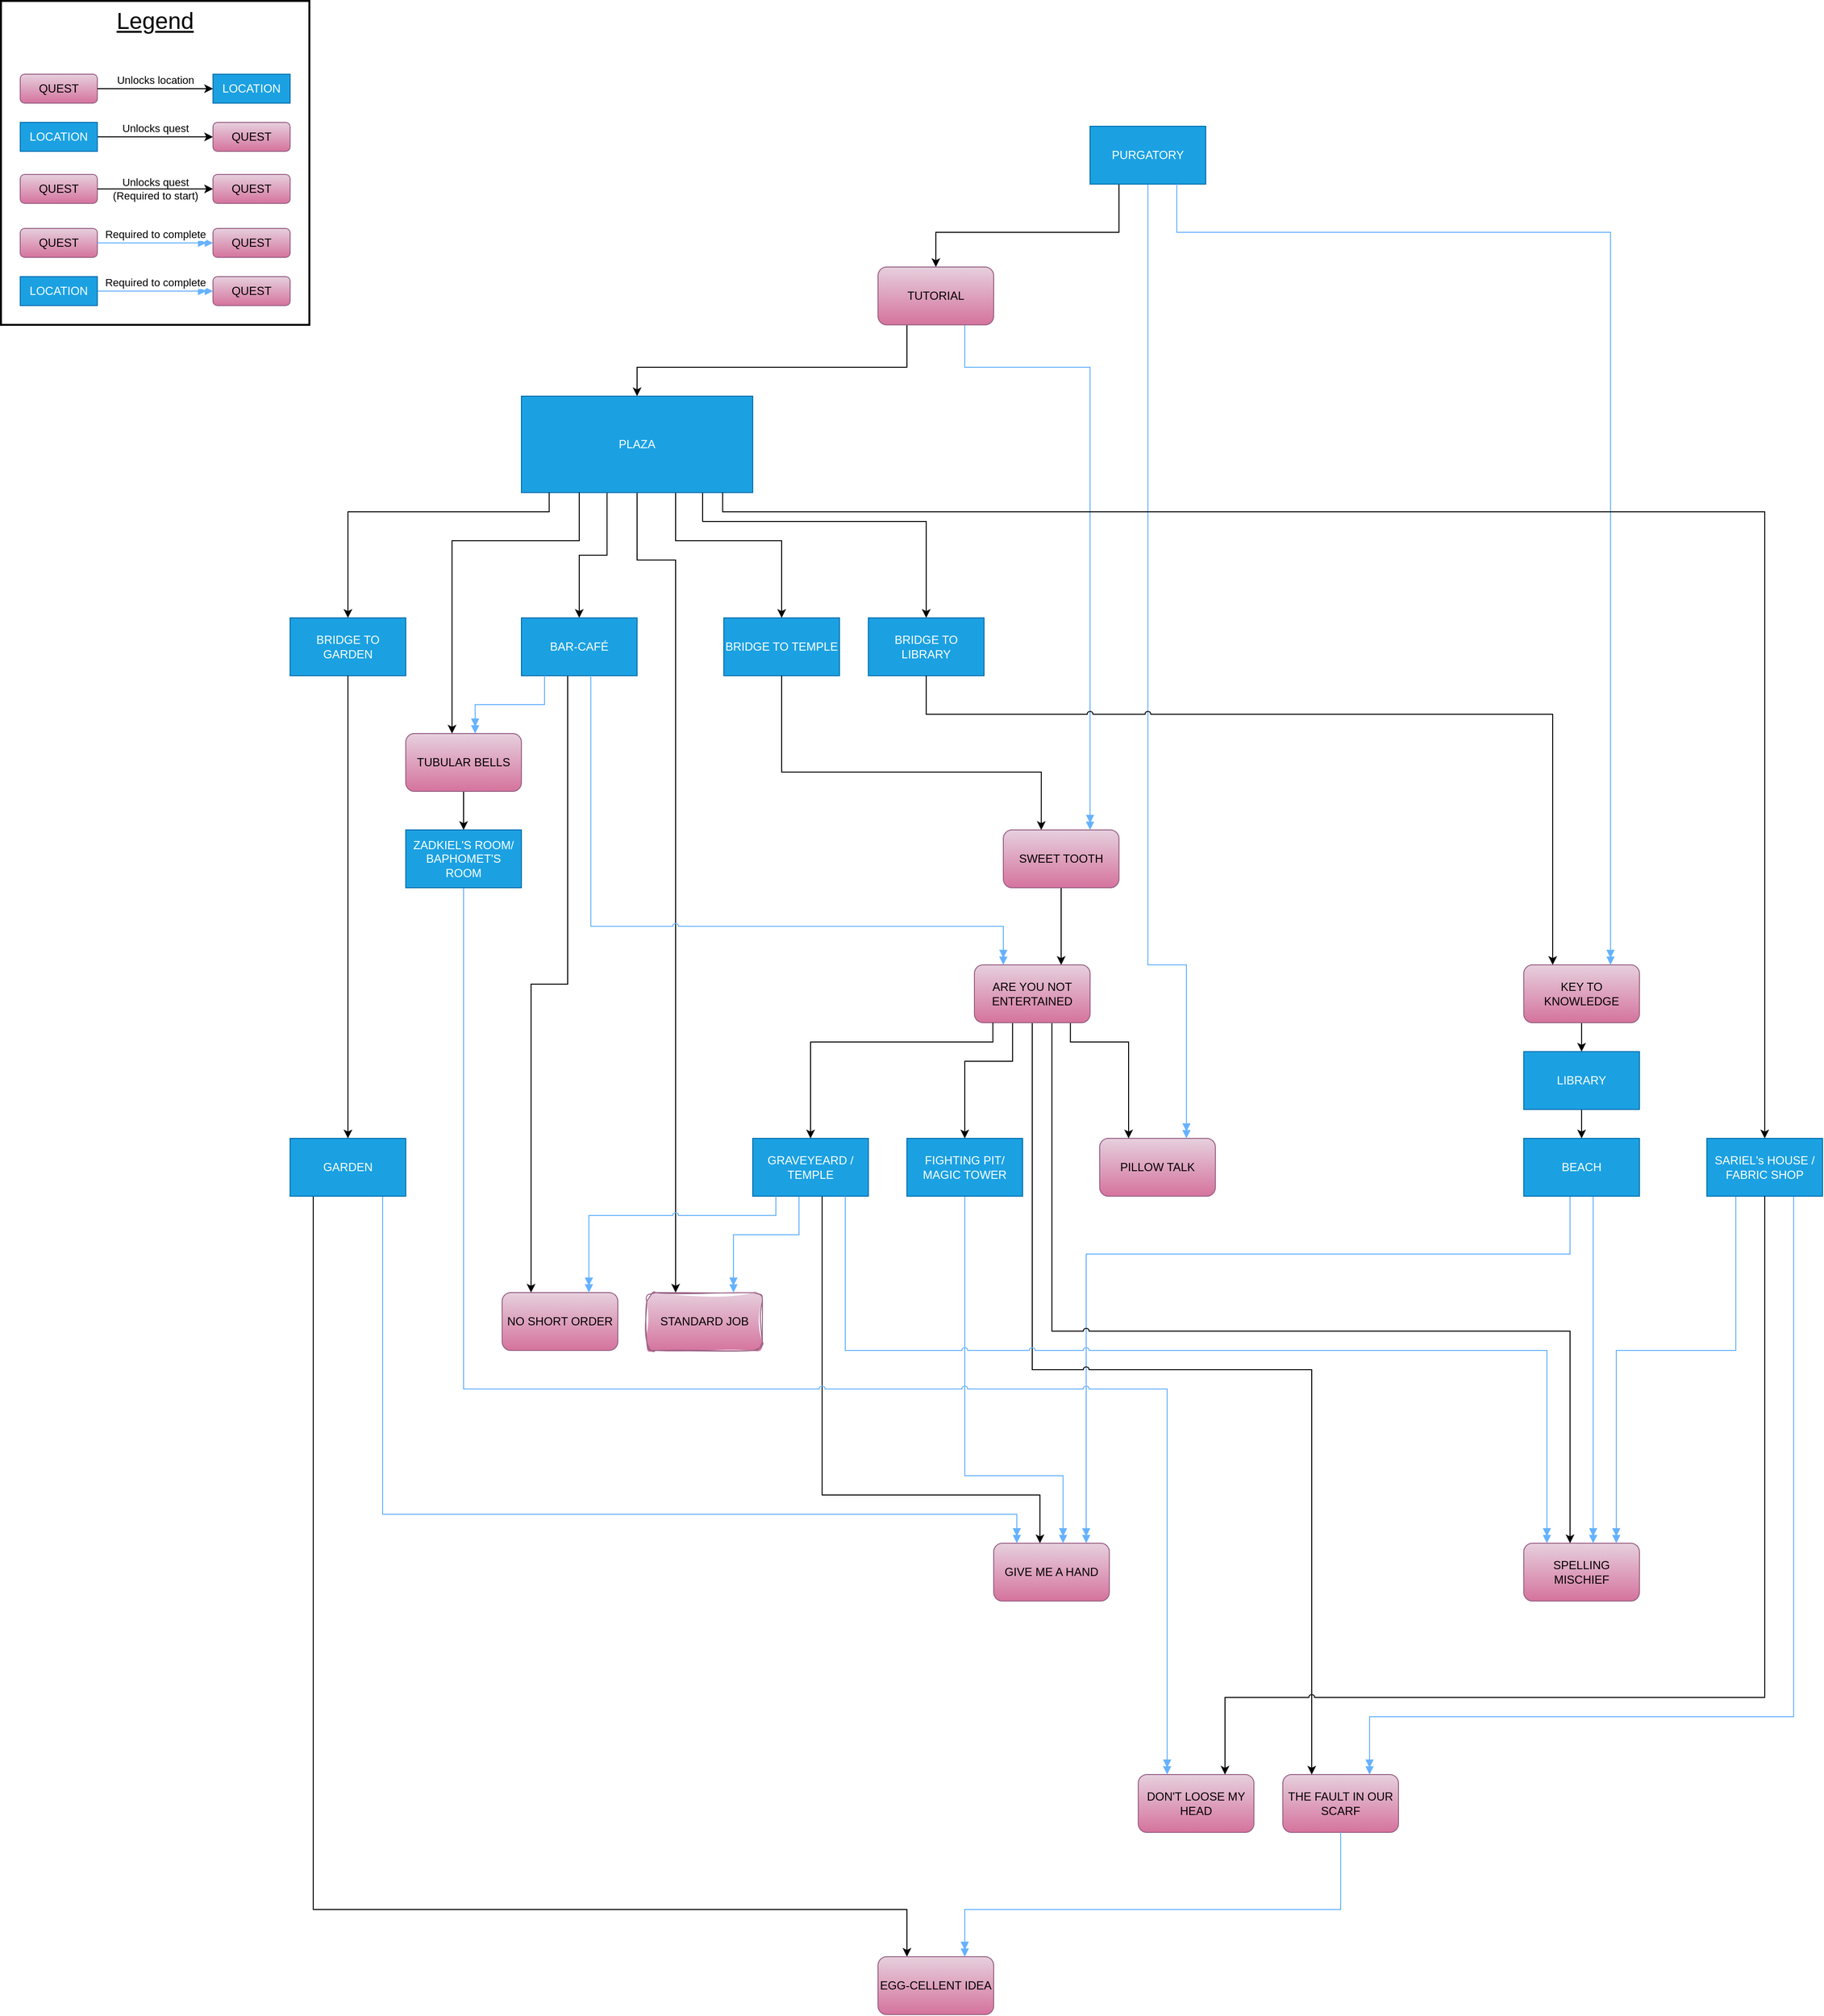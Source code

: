 <mxfile version="24.1.0" type="device" pages="2">
  <diagram name="Unlocking" id="nWFqARH4Pq-UV2aZ8Bt_">
    <mxGraphModel dx="4921" dy="2577" grid="1" gridSize="10" guides="1" tooltips="1" connect="1" arrows="1" fold="1" page="1" pageScale="1" pageWidth="827" pageHeight="1169" math="0" shadow="0">
      <root>
        <mxCell id="ymZMIOoLE_UaPyQV4W8x-0" />
        <mxCell id="ymZMIOoLE_UaPyQV4W8x-1" parent="ymZMIOoLE_UaPyQV4W8x-0" />
        <mxCell id="ymZMIOoLE_UaPyQV4W8x-5" value="GIVE ME A HAND" style="rounded=1;whiteSpace=wrap;html=1;fillColor=#e6d0de;strokeColor=#996185;gradientColor=#d5739d;fontColor=#000000;points=[[0,0,0,0,0],[0,0.25,0,0,0],[0,0.5,0,0,0],[0,0.75,0,0,0],[0,1,0,0,0],[0.2,0,0,0,0],[0.25,1,0,0,0],[0.4,0,0,0,0],[0.5,1,0,0,0],[0.6,0,0,0,0],[0.75,1,0,0,0],[0.8,0,0,0,0],[1,0,0,0,0],[1,0.25,0,0,0],[1,0.5,0,0,0],[1,0.75,0,0,0],[1,1,0,0,0]];" parent="ymZMIOoLE_UaPyQV4W8x-1" vertex="1">
          <mxGeometry x="-830" y="740" width="120" height="60" as="geometry" />
        </mxCell>
        <mxCell id="ymZMIOoLE_UaPyQV4W8x-7" value="PILLOW TALK" style="rounded=1;whiteSpace=wrap;html=1;fillColor=#e6d0de;strokeColor=#996185;gradientColor=#d5739d;fontColor=#000000;" parent="ymZMIOoLE_UaPyQV4W8x-1" vertex="1">
          <mxGeometry x="-720" y="320" width="120" height="60" as="geometry" />
        </mxCell>
        <mxCell id="ymZMIOoLE_UaPyQV4W8x-9" value="STANDARD JOB" style="rounded=1;whiteSpace=wrap;html=1;fillColor=#e6d0de;strokeColor=#996185;gradientColor=#d5739d;fontColor=#000000;sketch=1;curveFitting=1;jiggle=2;" parent="ymZMIOoLE_UaPyQV4W8x-1" vertex="1">
          <mxGeometry x="-1190" y="480" width="120" height="60" as="geometry" />
        </mxCell>
        <mxCell id="ymZMIOoLE_UaPyQV4W8x-11" value="NO SHORT ORDER" style="rounded=1;whiteSpace=wrap;html=1;fillColor=#e6d0de;strokeColor=#996185;gradientColor=#d5739d;fontColor=#000000;" parent="ymZMIOoLE_UaPyQV4W8x-1" vertex="1">
          <mxGeometry x="-1340" y="480" width="120" height="60" as="geometry" />
        </mxCell>
        <mxCell id="ymZMIOoLE_UaPyQV4W8x-14" value="THE FAULT IN OUR SCARF" style="rounded=1;whiteSpace=wrap;html=1;fillColor=#e6d0de;strokeColor=#996185;gradientColor=#d5739d;fontColor=#000000;" parent="ymZMIOoLE_UaPyQV4W8x-1" vertex="1">
          <mxGeometry x="-530" y="980" width="120" height="60" as="geometry" />
        </mxCell>
        <mxCell id="ymZMIOoLE_UaPyQV4W8x-18" value="SPELLING MISCHIEF" style="rounded=1;whiteSpace=wrap;html=1;fillColor=#e6d0de;strokeColor=#996185;gradientColor=#d5739d;fontColor=#000000;points=[[0,0,0,0,0],[0,0.25,0,0,0],[0,0.5,0,0,0],[0,0.75,0,0,0],[0,1,0,0,0],[0.2,0,0,0,0],[0.25,1,0,0,0],[0.4,0,0,0,0],[0.5,1,0,0,0],[0.6,0,0,0,0],[0.75,1,0,0,0],[0.8,0,0,0,0],[1,0,0,0,0],[1,0.25,0,0,0],[1,0.5,0,0,0],[1,0.75,0,0,0],[1,1,0,0,0]];" parent="ymZMIOoLE_UaPyQV4W8x-1" vertex="1">
          <mxGeometry x="-280" y="740" width="120" height="60" as="geometry" />
        </mxCell>
        <mxCell id="ymZMIOoLE_UaPyQV4W8x-20" value="DON&#39;T LOOSE MY HEAD" style="rounded=1;whiteSpace=wrap;html=1;fillColor=#e6d0de;strokeColor=#996185;gradientColor=#d5739d;fontColor=#000000;" parent="ymZMIOoLE_UaPyQV4W8x-1" vertex="1">
          <mxGeometry x="-680" y="980" width="120" height="60" as="geometry" />
        </mxCell>
        <mxCell id="lDXFYdPBkvEPl9tQAfWs-1" style="edgeStyle=orthogonalEdgeStyle;shape=connector;rounded=0;jumpStyle=arc;orthogonalLoop=1;jettySize=auto;html=1;labelBackgroundColor=default;strokeColor=#66B2FF;align=center;verticalAlign=middle;fontFamily=Helvetica;fontSize=11;fontColor=default;endArrow=doubleBlock;entryX=0.75;entryY=0;entryDx=0;entryDy=0;endFill=1;exitX=0.75;exitY=1;exitDx=0;exitDy=0;" parent="ymZMIOoLE_UaPyQV4W8x-1" source="ymZMIOoLE_UaPyQV4W8x-21" target="ymZMIOoLE_UaPyQV4W8x-32" edge="1">
          <mxGeometry relative="1" as="geometry">
            <Array as="points">
              <mxPoint x="-860" y="-480" />
              <mxPoint x="-730" y="-480" />
            </Array>
          </mxGeometry>
        </mxCell>
        <mxCell id="0qum00yRcTYJnj8lrS7l-2" style="edgeStyle=orthogonalEdgeStyle;shape=connector;rounded=0;jumpStyle=arc;orthogonalLoop=1;jettySize=auto;html=1;exitX=0.25;exitY=1;exitDx=0;exitDy=0;entryX=0.5;entryY=0;entryDx=0;entryDy=0;labelBackgroundColor=default;strokeColor=default;align=center;verticalAlign=middle;fontFamily=Helvetica;fontSize=11;fontColor=default;endArrow=classic;" parent="ymZMIOoLE_UaPyQV4W8x-1" source="ymZMIOoLE_UaPyQV4W8x-21" target="0qum00yRcTYJnj8lrS7l-1" edge="1">
          <mxGeometry relative="1" as="geometry">
            <Array as="points">
              <mxPoint x="-920" y="-480" />
              <mxPoint x="-1200" y="-480" />
            </Array>
          </mxGeometry>
        </mxCell>
        <mxCell id="f2ULgr7aXU11di6HYDnU-6" style="edgeStyle=orthogonalEdgeStyle;rounded=0;orthogonalLoop=1;jettySize=auto;html=1;exitX=0.75;exitY=1;exitDx=0;exitDy=0;entryX=0.5;entryY=0;entryDx=0;entryDy=0;exitPerimeter=0;" parent="ymZMIOoLE_UaPyQV4W8x-1" source="0qum00yRcTYJnj8lrS7l-1" target="f2ULgr7aXU11di6HYDnU-15" edge="1">
          <mxGeometry relative="1" as="geometry">
            <Array as="points">
              <mxPoint x="-1132" y="-350" />
              <mxPoint x="-1132" y="-320" />
              <mxPoint x="-900" y="-320" />
            </Array>
          </mxGeometry>
        </mxCell>
        <mxCell id="ymZMIOoLE_UaPyQV4W8x-21" value="TUTORIAL" style="rounded=1;whiteSpace=wrap;html=1;fillColor=#e6d0de;strokeColor=#996185;gradientColor=#d5739d;fontColor=#000000;" parent="ymZMIOoLE_UaPyQV4W8x-1" vertex="1">
          <mxGeometry x="-950" y="-584" width="120" height="60" as="geometry" />
        </mxCell>
        <mxCell id="Tu3ARp0lV0yLjuxXfmdZ-1" style="edgeStyle=orthogonalEdgeStyle;shape=connector;rounded=0;jumpStyle=arc;orthogonalLoop=1;jettySize=auto;html=1;exitX=0.6;exitY=1;exitDx=0;exitDy=0;entryX=0.6;entryY=0;entryDx=0;entryDy=0;labelBackgroundColor=default;strokeColor=#66B2FF;align=center;verticalAlign=middle;fontFamily=Helvetica;fontSize=11;fontColor=default;endArrow=doubleBlock;endFill=1;entryPerimeter=0;exitPerimeter=0;" parent="ymZMIOoLE_UaPyQV4W8x-1" source="ymZMIOoLE_UaPyQV4W8x-23" target="ymZMIOoLE_UaPyQV4W8x-18" edge="1">
          <mxGeometry relative="1" as="geometry">
            <Array as="points">
              <mxPoint x="-208" y="450" />
              <mxPoint x="-208" y="450" />
            </Array>
          </mxGeometry>
        </mxCell>
        <mxCell id="TQcrhEMOB_y6SZEUR-y6-3" style="edgeStyle=orthogonalEdgeStyle;shape=connector;rounded=0;jumpStyle=arc;orthogonalLoop=1;jettySize=auto;html=1;labelBackgroundColor=default;strokeColor=#66B2FF;align=center;verticalAlign=middle;fontFamily=Helvetica;fontSize=11;fontColor=default;endArrow=doubleBlock;endFill=1;entryX=0.8;entryY=0;entryDx=0;entryDy=0;entryPerimeter=0;exitX=0.4;exitY=1;exitDx=0;exitDy=0;exitPerimeter=0;" parent="ymZMIOoLE_UaPyQV4W8x-1" source="ymZMIOoLE_UaPyQV4W8x-23" target="ymZMIOoLE_UaPyQV4W8x-5" edge="1">
          <mxGeometry relative="1" as="geometry">
            <mxPoint x="-570" y="670" as="targetPoint" />
            <Array as="points">
              <mxPoint x="-232" y="440" />
              <mxPoint x="-734" y="440" />
            </Array>
            <mxPoint x="-170" y="410" as="sourcePoint" />
          </mxGeometry>
        </mxCell>
        <mxCell id="ymZMIOoLE_UaPyQV4W8x-23" value="BEACH" style="rounded=0;whiteSpace=wrap;html=1;fillColor=#1ba1e2;strokeColor=#006EAF;fontColor=#ffffff;points=[[0,0,0,0,0],[0,0.25,0,0,0],[0,0.5,0,0,0],[0,0.75,0,0,0],[0,1,0,0,0],[0.2,1,0,0,0],[0.25,0,0,0,0],[0.4,1,0,0,0],[0.5,0,0,0,0],[0.6,1,0,0,0],[0.75,0,0,0,0],[0.8,1,0,0,0],[1,0,0,0,0],[1,0.25,0,0,0],[1,0.5,0,0,0],[1,0.75,0,0,0],[1,1,0,0,0]];" parent="ymZMIOoLE_UaPyQV4W8x-1" vertex="1">
          <mxGeometry x="-280" y="320" width="120" height="60" as="geometry" />
        </mxCell>
        <mxCell id="TQcrhEMOB_y6SZEUR-y6-4" style="edgeStyle=orthogonalEdgeStyle;shape=connector;rounded=0;jumpStyle=arc;orthogonalLoop=1;jettySize=auto;html=1;exitX=0.5;exitY=1;exitDx=0;exitDy=0;entryX=0.6;entryY=0;entryDx=0;entryDy=0;labelBackgroundColor=default;strokeColor=#66b2ff;align=center;verticalAlign=middle;fontFamily=Helvetica;fontSize=11;fontColor=default;endArrow=doubleBlock;endFill=1;entryPerimeter=0;" parent="ymZMIOoLE_UaPyQV4W8x-1" source="ymZMIOoLE_UaPyQV4W8x-24" target="ymZMIOoLE_UaPyQV4W8x-5" edge="1">
          <mxGeometry relative="1" as="geometry">
            <Array as="points">
              <mxPoint x="-860" y="670" />
              <mxPoint x="-758" y="670" />
            </Array>
          </mxGeometry>
        </mxCell>
        <mxCell id="ymZMIOoLE_UaPyQV4W8x-24" value="FIGHTING PIT/ MAGIC TOWER" style="rounded=0;whiteSpace=wrap;html=1;fillColor=#1ba1e2;strokeColor=#006EAF;fontColor=#ffffff;" parent="ymZMIOoLE_UaPyQV4W8x-1" vertex="1">
          <mxGeometry x="-920" y="320" width="120" height="60" as="geometry" />
        </mxCell>
        <mxCell id="wZdeE6nvQl1bjxPv1J4i-1" style="edgeStyle=orthogonalEdgeStyle;shape=connector;rounded=0;jumpStyle=arc;orthogonalLoop=1;jettySize=auto;html=1;exitX=0.4;exitY=1;exitDx=0;exitDy=0;entryX=0.75;entryY=0;entryDx=0;entryDy=0;labelBackgroundColor=default;strokeColor=#66B2FF;align=center;verticalAlign=middle;fontFamily=Helvetica;fontSize=11;fontColor=default;endArrow=doubleBlock;endFill=1;exitPerimeter=0;flowAnimation=0;" parent="ymZMIOoLE_UaPyQV4W8x-1" source="ymZMIOoLE_UaPyQV4W8x-26" target="ymZMIOoLE_UaPyQV4W8x-9" edge="1">
          <mxGeometry relative="1" as="geometry">
            <Array as="points">
              <mxPoint x="-1032" y="420" />
              <mxPoint x="-1100" y="420" />
            </Array>
          </mxGeometry>
        </mxCell>
        <mxCell id="WjY4cYZxz_K6Fv2neuz2-0" style="edgeStyle=orthogonalEdgeStyle;shape=connector;rounded=0;jumpStyle=arc;orthogonalLoop=1;jettySize=auto;html=1;exitX=0.6;exitY=1;exitDx=0;exitDy=0;entryX=0.4;entryY=0;entryDx=0;entryDy=0;labelBackgroundColor=default;strokeColor=default;align=center;verticalAlign=middle;fontFamily=Helvetica;fontSize=11;fontColor=default;endArrow=classic;exitPerimeter=0;entryPerimeter=0;" parent="ymZMIOoLE_UaPyQV4W8x-1" source="ymZMIOoLE_UaPyQV4W8x-26" target="ymZMIOoLE_UaPyQV4W8x-5" edge="1">
          <mxGeometry relative="1" as="geometry">
            <Array as="points">
              <mxPoint x="-1008" y="690" />
              <mxPoint x="-782" y="690" />
            </Array>
          </mxGeometry>
        </mxCell>
        <mxCell id="ymZMIOoLE_UaPyQV4W8x-26" value="GRAVEYEARD / TEMPLE" style="rounded=0;whiteSpace=wrap;html=1;fillColor=#1ba1e2;strokeColor=#006EAF;fontColor=#ffffff;points=[[0,0,0,0,0],[0,0.25,0,0,0],[0,0.5,0,0,0],[0,0.75,0,0,0],[0,1,0,0,0],[0.2,1,0,0,0],[0.25,0,0,0,0],[0.4,1,0,0,0],[0.5,0,0,0,0],[0.6,1,0,0,0],[0.75,0,0,0,0],[0.8,1,0,0,0],[1,0,0,0,0],[1,0.25,0,0,0],[1,0.5,0,0,0],[1,0.75,0,0,0],[1,1,0,0,0]];" parent="ymZMIOoLE_UaPyQV4W8x-1" vertex="1">
          <mxGeometry x="-1080" y="320" width="120" height="60" as="geometry" />
        </mxCell>
        <mxCell id="w0uGDr1JadTP2g0NZ8n0-1" style="edgeStyle=orthogonalEdgeStyle;shape=connector;rounded=0;jumpStyle=arc;orthogonalLoop=1;jettySize=auto;html=1;exitX=0.5;exitY=1;exitDx=0;exitDy=0;entryX=0.5;entryY=0;entryDx=0;entryDy=0;labelBackgroundColor=default;strokeColor=default;align=center;verticalAlign=middle;fontFamily=Helvetica;fontSize=11;fontColor=default;endArrow=classic;" parent="ymZMIOoLE_UaPyQV4W8x-1" source="ymZMIOoLE_UaPyQV4W8x-27" target="ymZMIOoLE_UaPyQV4W8x-23" edge="1">
          <mxGeometry relative="1" as="geometry" />
        </mxCell>
        <mxCell id="ymZMIOoLE_UaPyQV4W8x-27" value="LIBRARY" style="rounded=0;whiteSpace=wrap;html=1;fillColor=#1ba1e2;strokeColor=#006EAF;fontColor=#ffffff;" parent="ymZMIOoLE_UaPyQV4W8x-1" vertex="1">
          <mxGeometry x="-280" y="230" width="120" height="60" as="geometry" />
        </mxCell>
        <mxCell id="2NjHuyvWCCpULfqJI7z_-0" style="edgeStyle=orthogonalEdgeStyle;shape=connector;rounded=0;jumpStyle=arc;orthogonalLoop=1;jettySize=auto;html=1;exitX=0.75;exitY=1;exitDx=0;exitDy=0;entryX=0.75;entryY=0;entryDx=0;entryDy=0;labelBackgroundColor=default;strokeColor=#66B2FF;align=center;verticalAlign=middle;fontFamily=Helvetica;fontSize=11;fontColor=default;endArrow=doubleBlock;endFill=1;" parent="ymZMIOoLE_UaPyQV4W8x-1" source="ymZMIOoLE_UaPyQV4W8x-28" target="ymZMIOoLE_UaPyQV4W8x-14" edge="1">
          <mxGeometry relative="1" as="geometry">
            <Array as="points">
              <mxPoint y="920" />
              <mxPoint x="-440" y="920" />
            </Array>
          </mxGeometry>
        </mxCell>
        <mxCell id="TQcrhEMOB_y6SZEUR-y6-5" style="edgeStyle=orthogonalEdgeStyle;shape=connector;rounded=0;jumpStyle=arc;orthogonalLoop=1;jettySize=auto;html=1;exitX=0.25;exitY=1;exitDx=0;exitDy=0;entryX=0.8;entryY=0;entryDx=0;entryDy=0;labelBackgroundColor=default;strokeColor=#66B2FF;align=center;verticalAlign=middle;fontFamily=Helvetica;fontSize=11;fontColor=default;endArrow=doubleBlock;endFill=1;entryPerimeter=0;" parent="ymZMIOoLE_UaPyQV4W8x-1" source="ymZMIOoLE_UaPyQV4W8x-28" target="ymZMIOoLE_UaPyQV4W8x-18" edge="1">
          <mxGeometry relative="1" as="geometry">
            <Array as="points">
              <mxPoint x="-60" y="540" />
              <mxPoint x="-184" y="540" />
            </Array>
          </mxGeometry>
        </mxCell>
        <mxCell id="f2ULgr7aXU11di6HYDnU-4" style="edgeStyle=orthogonalEdgeStyle;rounded=0;orthogonalLoop=1;jettySize=auto;html=1;exitX=0.5;exitY=1;exitDx=0;exitDy=0;entryX=0.75;entryY=0;entryDx=0;entryDy=0;endArrow=doubleBlock;endFill=1;strokeColor=#66B2FF;" parent="ymZMIOoLE_UaPyQV4W8x-1" source="ymZMIOoLE_UaPyQV4W8x-14" target="f2ULgr7aXU11di6HYDnU-2" edge="1">
          <mxGeometry relative="1" as="geometry">
            <Array as="points">
              <mxPoint x="-470" y="1120" />
              <mxPoint x="-860" y="1120" />
            </Array>
          </mxGeometry>
        </mxCell>
        <mxCell id="ymZMIOoLE_UaPyQV4W8x-28" value="SARIEL&#39;s HOUSE / FABRIC SHOP" style="rounded=0;whiteSpace=wrap;html=1;fillColor=#1ba1e2;strokeColor=#006EAF;fontColor=#ffffff;" parent="ymZMIOoLE_UaPyQV4W8x-1" vertex="1">
          <mxGeometry x="-90" y="320" width="120" height="60" as="geometry" />
        </mxCell>
        <mxCell id="w0uGDr1JadTP2g0NZ8n0-0" style="edgeStyle=orthogonalEdgeStyle;shape=connector;rounded=0;jumpStyle=arc;orthogonalLoop=1;jettySize=auto;html=1;exitX=0.33;exitY=1;exitDx=0;exitDy=0;entryX=0.5;entryY=0;entryDx=0;entryDy=0;labelBackgroundColor=default;strokeColor=default;align=center;verticalAlign=middle;fontFamily=Helvetica;fontSize=11;fontColor=default;endArrow=classic;exitPerimeter=0;" parent="ymZMIOoLE_UaPyQV4W8x-1" source="ymZMIOoLE_UaPyQV4W8x-31" target="ymZMIOoLE_UaPyQV4W8x-24" edge="1">
          <mxGeometry relative="1" as="geometry">
            <Array as="points">
              <mxPoint x="-810" y="240" />
              <mxPoint x="-860" y="240" />
            </Array>
          </mxGeometry>
        </mxCell>
        <mxCell id="Tu3ARp0lV0yLjuxXfmdZ-0" style="edgeStyle=orthogonalEdgeStyle;shape=connector;rounded=0;jumpStyle=arc;orthogonalLoop=1;jettySize=auto;html=1;exitX=0.67;exitY=1;exitDx=0;exitDy=0;entryX=0.4;entryY=0;entryDx=0;entryDy=0;labelBackgroundColor=default;strokeColor=default;align=center;verticalAlign=middle;fontFamily=Helvetica;fontSize=11;fontColor=default;endArrow=classic;exitPerimeter=0;entryPerimeter=0;" parent="ymZMIOoLE_UaPyQV4W8x-1" source="ymZMIOoLE_UaPyQV4W8x-31" target="ymZMIOoLE_UaPyQV4W8x-18" edge="1">
          <mxGeometry relative="1" as="geometry">
            <Array as="points">
              <mxPoint x="-770" y="520" />
              <mxPoint x="-232" y="520" />
            </Array>
          </mxGeometry>
        </mxCell>
        <mxCell id="0qum00yRcTYJnj8lrS7l-10" style="edgeStyle=elbowEdgeStyle;shape=connector;rounded=0;jumpStyle=arc;orthogonalLoop=1;jettySize=auto;html=1;exitX=0.5;exitY=1;exitDx=0;exitDy=0;entryX=0.25;entryY=0;entryDx=0;entryDy=0;labelBackgroundColor=default;strokeColor=default;align=center;verticalAlign=middle;fontFamily=Helvetica;fontSize=11;fontColor=default;endArrow=classic;exitPerimeter=0;elbow=vertical;" parent="ymZMIOoLE_UaPyQV4W8x-1" source="ymZMIOoLE_UaPyQV4W8x-31" target="ymZMIOoLE_UaPyQV4W8x-14" edge="1">
          <mxGeometry relative="1" as="geometry">
            <Array as="points">
              <mxPoint x="-540" y="560" />
            </Array>
          </mxGeometry>
        </mxCell>
        <mxCell id="0qum00yRcTYJnj8lrS7l-11" style="edgeStyle=orthogonalEdgeStyle;shape=connector;rounded=0;jumpStyle=arc;orthogonalLoop=1;jettySize=auto;html=1;entryX=0.25;entryY=0;entryDx=0;entryDy=0;labelBackgroundColor=default;strokeColor=default;align=center;verticalAlign=middle;fontFamily=Helvetica;fontSize=11;fontColor=default;endArrow=classic;exitX=0.83;exitY=1;exitDx=0;exitDy=0;exitPerimeter=0;" parent="ymZMIOoLE_UaPyQV4W8x-1" source="ymZMIOoLE_UaPyQV4W8x-31" target="ymZMIOoLE_UaPyQV4W8x-7" edge="1">
          <mxGeometry relative="1" as="geometry">
            <Array as="points">
              <mxPoint x="-750" y="220" />
              <mxPoint x="-690" y="220" />
            </Array>
            <mxPoint x="-590" y="320" as="sourcePoint" />
          </mxGeometry>
        </mxCell>
        <mxCell id="ymZMIOoLE_UaPyQV4W8x-31" value="ARE YOU NOT ENTERTAINED" style="rounded=1;whiteSpace=wrap;html=1;fillColor=#e6d0de;strokeColor=#996185;gradientColor=#d5739d;fontColor=#000000;points=[[0,0,0,0,0],[0,0.25,0,0,0],[0,0.5,0,0,0],[0,0.75,0,0,0],[0,1,0,0,0],[0.16,1,0,0,0],[0.25,0,0,0,0],[0.33,1,0,0,0],[0.5,0,0,0,0],[0.5,1,0,0,0],[0.67,1,0,0,0],[0.75,0,0,0,0],[0.83,1,0,0,0],[1,0,0,0,0],[1,0.25,0,0,0],[1,0.5,0,0,0],[1,0.75,0,0,0],[1,1,0,0,0]];" parent="ymZMIOoLE_UaPyQV4W8x-1" vertex="1">
          <mxGeometry x="-850" y="140" width="120" height="60" as="geometry" />
        </mxCell>
        <mxCell id="lDXFYdPBkvEPl9tQAfWs-2" style="edgeStyle=orthogonalEdgeStyle;shape=connector;rounded=0;jumpStyle=arc;orthogonalLoop=1;jettySize=auto;html=1;exitX=0.5;exitY=1;exitDx=0;exitDy=0;entryX=0.75;entryY=0;entryDx=0;entryDy=0;labelBackgroundColor=default;strokeColor=default;align=center;verticalAlign=middle;fontFamily=Helvetica;fontSize=11;fontColor=default;endArrow=classic;entryPerimeter=0;" parent="ymZMIOoLE_UaPyQV4W8x-1" source="ymZMIOoLE_UaPyQV4W8x-32" target="ymZMIOoLE_UaPyQV4W8x-31" edge="1">
          <mxGeometry relative="1" as="geometry" />
        </mxCell>
        <mxCell id="ymZMIOoLE_UaPyQV4W8x-32" value="SWEET TOOTH" style="rounded=1;whiteSpace=wrap;html=1;fillColor=#e6d0de;strokeColor=#996185;gradientColor=#d5739d;fontColor=#000000;" parent="ymZMIOoLE_UaPyQV4W8x-1" vertex="1">
          <mxGeometry x="-820" width="120" height="60" as="geometry" />
        </mxCell>
        <mxCell id="Tu3ARp0lV0yLjuxXfmdZ-2" style="edgeStyle=orthogonalEdgeStyle;shape=connector;rounded=0;jumpStyle=arc;orthogonalLoop=1;jettySize=auto;html=1;exitX=0.16;exitY=1;exitDx=0;exitDy=0;entryX=0.5;entryY=0;entryDx=0;entryDy=0;labelBackgroundColor=default;strokeColor=default;align=center;verticalAlign=middle;fontFamily=Helvetica;fontSize=11;fontColor=default;endArrow=classic;exitPerimeter=0;" parent="ymZMIOoLE_UaPyQV4W8x-1" source="ymZMIOoLE_UaPyQV4W8x-31" target="ymZMIOoLE_UaPyQV4W8x-26" edge="1">
          <mxGeometry relative="1" as="geometry">
            <Array as="points">
              <mxPoint x="-831" y="220" />
              <mxPoint x="-1020" y="220" />
            </Array>
          </mxGeometry>
        </mxCell>
        <mxCell id="0qum00yRcTYJnj8lrS7l-3" style="edgeStyle=elbowEdgeStyle;shape=connector;rounded=0;jumpStyle=arc;orthogonalLoop=1;jettySize=auto;html=1;exitX=0.5;exitY=1;exitDx=0;exitDy=0;entryX=0.25;entryY=0;entryDx=0;entryDy=0;labelBackgroundColor=default;strokeColor=default;align=center;verticalAlign=middle;fontFamily=Helvetica;fontSize=11;fontColor=default;endArrow=classic;elbow=vertical;exitPerimeter=0;" parent="ymZMIOoLE_UaPyQV4W8x-1" source="0qum00yRcTYJnj8lrS7l-1" target="ymZMIOoLE_UaPyQV4W8x-9" edge="1">
          <mxGeometry relative="1" as="geometry">
            <Array as="points">
              <mxPoint x="-1160" y="-280" />
            </Array>
          </mxGeometry>
        </mxCell>
        <mxCell id="0qum00yRcTYJnj8lrS7l-5" style="edgeStyle=orthogonalEdgeStyle;shape=connector;rounded=0;jumpStyle=arc;orthogonalLoop=1;jettySize=auto;html=1;exitX=0.62;exitY=1;exitDx=0;exitDy=0;labelBackgroundColor=default;strokeColor=default;align=center;verticalAlign=middle;fontFamily=Helvetica;fontSize=11;fontColor=default;endArrow=classic;exitPerimeter=0;entryX=0.5;entryY=0;entryDx=0;entryDy=0;" parent="ymZMIOoLE_UaPyQV4W8x-1" source="0qum00yRcTYJnj8lrS7l-1" target="0qum00yRcTYJnj8lrS7l-4" edge="1">
          <mxGeometry relative="1" as="geometry">
            <Array as="points">
              <mxPoint x="-1160" y="-350" />
              <mxPoint x="-1160" y="-300" />
              <mxPoint x="-1050" y="-300" />
            </Array>
          </mxGeometry>
        </mxCell>
        <mxCell id="0qum00yRcTYJnj8lrS7l-8" style="edgeStyle=orthogonalEdgeStyle;shape=connector;rounded=0;jumpStyle=arc;orthogonalLoop=1;jettySize=auto;html=1;exitX=0.37;exitY=1;exitDx=0;exitDy=0;entryX=0.5;entryY=0;entryDx=0;entryDy=0;labelBackgroundColor=default;strokeColor=default;align=center;verticalAlign=middle;fontFamily=Helvetica;fontSize=11;fontColor=default;endArrow=classic;exitPerimeter=0;" parent="ymZMIOoLE_UaPyQV4W8x-1" source="0qum00yRcTYJnj8lrS7l-1" target="0qum00yRcTYJnj8lrS7l-7" edge="1">
          <mxGeometry relative="1" as="geometry" />
        </mxCell>
        <mxCell id="0qum00yRcTYJnj8lrS7l-1" value="PLAZA" style="rounded=0;whiteSpace=wrap;html=1;fillColor=#1ba1e2;strokeColor=#006EAF;fontColor=#ffffff;points=[[0,0,0,0,0],[0,0.25,0,0,0],[0,0.5,0,0,0],[0,0.75,0,0,0],[0,1,0,0,0],[0.12,1,0,0,0],[0.25,0,0,0,0],[0.25,1,0,0,0],[0.37,1,0,0,0],[0.5,0,0,0,0],[0.5,1,0,0,0],[0.62,1,0,0,0],[0.75,0,0,0,0],[0.75,1,0,0,0],[0.87,1,0,0,0],[1,0,0,0,0],[1,0.25,0,0,0],[1,0.5,0,0,0],[1,0.75,0,0,0],[1,1,0,0,0]];" parent="ymZMIOoLE_UaPyQV4W8x-1" vertex="1">
          <mxGeometry x="-1320" y="-450" width="240" height="100" as="geometry" />
        </mxCell>
        <mxCell id="0qum00yRcTYJnj8lrS7l-4" value="BRIDGE TO TEMPLE" style="rounded=0;whiteSpace=wrap;html=1;fillColor=#1ba1e2;strokeColor=#006EAF;fontColor=#ffffff;" parent="ymZMIOoLE_UaPyQV4W8x-1" vertex="1">
          <mxGeometry x="-1110" y="-220" width="120" height="60" as="geometry" />
        </mxCell>
        <mxCell id="0qum00yRcTYJnj8lrS7l-6" style="edgeStyle=orthogonalEdgeStyle;shape=connector;rounded=0;jumpStyle=arc;orthogonalLoop=1;jettySize=auto;html=1;exitX=0.5;exitY=1;exitDx=0;exitDy=0;entryX=0.328;entryY=0;entryDx=0;entryDy=0;entryPerimeter=0;labelBackgroundColor=default;strokeColor=default;align=center;verticalAlign=middle;fontFamily=Helvetica;fontSize=11;fontColor=default;endArrow=classic;" parent="ymZMIOoLE_UaPyQV4W8x-1" source="0qum00yRcTYJnj8lrS7l-4" target="ymZMIOoLE_UaPyQV4W8x-32" edge="1">
          <mxGeometry relative="1" as="geometry">
            <Array as="points">
              <mxPoint x="-1050" y="-60" />
              <mxPoint x="-781" y="-60" />
            </Array>
          </mxGeometry>
        </mxCell>
        <mxCell id="0qum00yRcTYJnj8lrS7l-9" style="edgeStyle=elbowEdgeStyle;shape=connector;rounded=0;jumpStyle=arc;orthogonalLoop=1;jettySize=auto;html=1;entryX=0.25;entryY=0;entryDx=0;entryDy=0;labelBackgroundColor=default;strokeColor=default;align=center;verticalAlign=middle;fontFamily=Helvetica;fontSize=11;fontColor=default;endArrow=classic;elbow=vertical;exitX=0.4;exitY=1;exitDx=0;exitDy=0;exitPerimeter=0;" parent="ymZMIOoLE_UaPyQV4W8x-1" source="0qum00yRcTYJnj8lrS7l-7" target="ymZMIOoLE_UaPyQV4W8x-11" edge="1">
          <mxGeometry relative="1" as="geometry">
            <mxPoint x="-1240" y="270" as="sourcePoint" />
          </mxGeometry>
        </mxCell>
        <mxCell id="0qum00yRcTYJnj8lrS7l-7" value="BAR-CAFÉ" style="rounded=0;whiteSpace=wrap;html=1;fillColor=#1ba1e2;strokeColor=#006EAF;fontColor=#ffffff;points=[[0,0,0,0,0],[0,0.25,0,0,0],[0,0.5,0,0,0],[0,0.75,0,0,0],[0,1,0,0,0],[0.2,1,0,0,0],[0.25,0,0,0,0],[0.4,1,0,0,0],[0.5,0,0,0,0],[0.6,1,0,0,0],[0.75,0,0,0,0],[0.8,1,0,0,0],[1,0,0,0,0],[1,0.25,0,0,0],[1,0.5,0,0,0],[1,0.75,0,0,0],[1,1,0,0,0]];" parent="ymZMIOoLE_UaPyQV4W8x-1" vertex="1">
          <mxGeometry x="-1320" y="-220" width="120" height="60" as="geometry" />
        </mxCell>
        <mxCell id="0qum00yRcTYJnj8lrS7l-14" style="edgeStyle=orthogonalEdgeStyle;shape=connector;rounded=0;jumpStyle=arc;orthogonalLoop=1;jettySize=auto;html=1;exitX=0.5;exitY=1;exitDx=0;exitDy=0;labelBackgroundColor=default;strokeColor=#66B2FF;align=center;verticalAlign=middle;fontFamily=Helvetica;fontSize=11;fontColor=default;endArrow=doubleBlock;endFill=1;entryX=0.25;entryY=0;entryDx=0;entryDy=0;" parent="ymZMIOoLE_UaPyQV4W8x-1" source="0qum00yRcTYJnj8lrS7l-13" target="ymZMIOoLE_UaPyQV4W8x-20" edge="1">
          <mxGeometry relative="1" as="geometry">
            <mxPoint x="-540" y="770" as="targetPoint" />
            <Array as="points">
              <mxPoint x="-1380" y="580" />
              <mxPoint x="-650" y="580" />
            </Array>
          </mxGeometry>
        </mxCell>
        <mxCell id="0qum00yRcTYJnj8lrS7l-13" value="ZADKIEL&#39;S ROOM/ BAPHOMET&#39;S ROOM" style="rounded=0;whiteSpace=wrap;html=1;fillColor=#1ba1e2;strokeColor=#006EAF;fontColor=#ffffff;" parent="ymZMIOoLE_UaPyQV4W8x-1" vertex="1">
          <mxGeometry x="-1440" width="120" height="60" as="geometry" />
        </mxCell>
        <mxCell id="TQcrhEMOB_y6SZEUR-y6-1" style="edgeStyle=orthogonalEdgeStyle;shape=connector;rounded=0;jumpStyle=arc;orthogonalLoop=1;jettySize=auto;html=1;exitX=0.25;exitY=1;exitDx=0;exitDy=0;entryX=0.5;entryY=0;entryDx=0;entryDy=0;labelBackgroundColor=default;strokeColor=default;align=center;verticalAlign=middle;fontFamily=Helvetica;fontSize=11;fontColor=default;endArrow=classic;" parent="ymZMIOoLE_UaPyQV4W8x-1" source="TQcrhEMOB_y6SZEUR-y6-0" target="ymZMIOoLE_UaPyQV4W8x-21" edge="1">
          <mxGeometry relative="1" as="geometry">
            <Array as="points">
              <mxPoint x="-700" y="-620" />
              <mxPoint x="-890" y="-620" />
            </Array>
          </mxGeometry>
        </mxCell>
        <mxCell id="TQcrhEMOB_y6SZEUR-y6-2" style="edgeStyle=orthogonalEdgeStyle;shape=connector;rounded=0;jumpStyle=arc;orthogonalLoop=1;jettySize=auto;html=1;exitX=0.5;exitY=1;exitDx=0;exitDy=0;entryX=0.75;entryY=0;entryDx=0;entryDy=0;labelBackgroundColor=default;strokeColor=#66B2FF;align=center;verticalAlign=middle;fontFamily=Helvetica;fontSize=11;fontColor=default;endArrow=doubleBlock;endFill=1;" parent="ymZMIOoLE_UaPyQV4W8x-1" source="TQcrhEMOB_y6SZEUR-y6-0" target="ymZMIOoLE_UaPyQV4W8x-7" edge="1">
          <mxGeometry relative="1" as="geometry">
            <Array as="points">
              <mxPoint x="-670" y="140" />
              <mxPoint x="-630" y="140" />
            </Array>
          </mxGeometry>
        </mxCell>
        <mxCell id="TQcrhEMOB_y6SZEUR-y6-0" value="PURGATORY" style="rounded=0;whiteSpace=wrap;html=1;fillColor=#1ba1e2;strokeColor=#006EAF;fontColor=#ffffff;" parent="ymZMIOoLE_UaPyQV4W8x-1" vertex="1">
          <mxGeometry x="-730" y="-730" width="120" height="60" as="geometry" />
        </mxCell>
        <mxCell id="f2ULgr7aXU11di6HYDnU-1" style="edgeStyle=orthogonalEdgeStyle;rounded=0;orthogonalLoop=1;jettySize=auto;html=1;exitX=0.8;exitY=1;exitDx=0;exitDy=0;exitPerimeter=0;entryX=0.2;entryY=0;entryDx=0;entryDy=0;endArrow=doubleBlock;endFill=1;entryPerimeter=0;jumpStyle=arc;strokeColor=#66B2FF;" parent="ymZMIOoLE_UaPyQV4W8x-1" source="mXYY86w4VDz8p7bma4ql-0" target="ymZMIOoLE_UaPyQV4W8x-5" edge="1">
          <mxGeometry relative="1" as="geometry">
            <Array as="points">
              <mxPoint x="-1464" y="710" />
              <mxPoint x="-806" y="710" />
            </Array>
          </mxGeometry>
        </mxCell>
        <mxCell id="f2ULgr7aXU11di6HYDnU-3" style="edgeStyle=orthogonalEdgeStyle;rounded=0;orthogonalLoop=1;jettySize=auto;html=1;exitX=0.2;exitY=1;exitDx=0;exitDy=0;exitPerimeter=0;entryX=0.25;entryY=0;entryDx=0;entryDy=0;" parent="ymZMIOoLE_UaPyQV4W8x-1" source="mXYY86w4VDz8p7bma4ql-0" target="f2ULgr7aXU11di6HYDnU-2" edge="1">
          <mxGeometry relative="1" as="geometry">
            <Array as="points">
              <mxPoint x="-1536" y="1120" />
              <mxPoint x="-920" y="1120" />
            </Array>
          </mxGeometry>
        </mxCell>
        <mxCell id="mXYY86w4VDz8p7bma4ql-0" value="GARDEN" style="rounded=0;whiteSpace=wrap;html=1;fillColor=#1ba1e2;strokeColor=#006EAF;fontColor=#ffffff;points=[[0,0,0,0,0],[0,0.25,0,0,0],[0,0.5,0,0,0],[0,0.75,0,0,0],[0,1,0,0,0],[0.2,1,0,0,0],[0.25,0,0,0,0],[0.4,1,0,0,0],[0.5,0,0,0,0],[0.6,1,0,0,0],[0.75,0,0,0,0],[0.8,1,0,0,0],[1,0,0,0,0],[1,0.25,0,0,0],[1,0.5,0,0,0],[1,0.75,0,0,0],[1,1,0,0,0]];" parent="ymZMIOoLE_UaPyQV4W8x-1" vertex="1">
          <mxGeometry x="-1560" y="320" width="120" height="60" as="geometry" />
        </mxCell>
        <mxCell id="f2ULgr7aXU11di6HYDnU-0" style="edgeStyle=orthogonalEdgeStyle;rounded=0;orthogonalLoop=1;jettySize=auto;html=1;exitX=0.12;exitY=1;exitDx=0;exitDy=0;entryX=0.5;entryY=0;entryDx=0;entryDy=0;exitPerimeter=0;" parent="ymZMIOoLE_UaPyQV4W8x-1" source="0qum00yRcTYJnj8lrS7l-1" target="f2ULgr7aXU11di6HYDnU-14" edge="1">
          <mxGeometry relative="1" as="geometry">
            <Array as="points">
              <mxPoint x="-1291" y="-330" />
              <mxPoint x="-1500" y="-330" />
            </Array>
          </mxGeometry>
        </mxCell>
        <mxCell id="f2ULgr7aXU11di6HYDnU-2" value="EGG-CELLENT IDEA" style="rounded=1;whiteSpace=wrap;html=1;fillColor=#e6d0de;strokeColor=#996185;gradientColor=#d5739d;fontColor=#000000;glass=0;" parent="ymZMIOoLE_UaPyQV4W8x-1" vertex="1">
          <mxGeometry x="-950" y="1169" width="120" height="60" as="geometry" />
        </mxCell>
        <mxCell id="f2ULgr7aXU11di6HYDnU-7" style="edgeStyle=orthogonalEdgeStyle;rounded=0;orthogonalLoop=1;jettySize=auto;html=1;exitX=0.5;exitY=1;exitDx=0;exitDy=0;" parent="ymZMIOoLE_UaPyQV4W8x-1" source="f2ULgr7aXU11di6HYDnU-5" target="ymZMIOoLE_UaPyQV4W8x-27" edge="1">
          <mxGeometry relative="1" as="geometry" />
        </mxCell>
        <mxCell id="f2ULgr7aXU11di6HYDnU-5" value="KEY TO KNOWLEDGE" style="rounded=1;whiteSpace=wrap;html=1;fillColor=#e6d0de;strokeColor=#996185;gradientColor=#d5739d;fontColor=#000000;" parent="ymZMIOoLE_UaPyQV4W8x-1" vertex="1">
          <mxGeometry x="-280" y="140" width="120" height="60" as="geometry" />
        </mxCell>
        <mxCell id="f2ULgr7aXU11di6HYDnU-8" style="edgeStyle=orthogonalEdgeStyle;rounded=0;orthogonalLoop=1;jettySize=auto;html=1;exitX=0.6;exitY=1;exitDx=0;exitDy=0;entryX=0.25;entryY=0;entryDx=0;entryDy=0;entryPerimeter=0;endArrow=doubleBlock;endFill=1;exitPerimeter=0;jumpStyle=arc;strokeColor=#66B2FF;" parent="ymZMIOoLE_UaPyQV4W8x-1" source="0qum00yRcTYJnj8lrS7l-7" target="ymZMIOoLE_UaPyQV4W8x-31" edge="1">
          <mxGeometry relative="1" as="geometry">
            <Array as="points">
              <mxPoint x="-1248" y="100" />
              <mxPoint x="-820" y="100" />
            </Array>
          </mxGeometry>
        </mxCell>
        <mxCell id="f2ULgr7aXU11di6HYDnU-12" style="edgeStyle=orthogonalEdgeStyle;rounded=0;orthogonalLoop=1;jettySize=auto;html=1;exitX=0.5;exitY=1;exitDx=0;exitDy=0;exitPerimeter=0;entryX=0.5;entryY=0;entryDx=0;entryDy=0;" parent="ymZMIOoLE_UaPyQV4W8x-1" source="f2ULgr7aXU11di6HYDnU-9" target="0qum00yRcTYJnj8lrS7l-13" edge="1">
          <mxGeometry relative="1" as="geometry" />
        </mxCell>
        <mxCell id="f2ULgr7aXU11di6HYDnU-9" value="TUBULAR BELLS" style="rounded=1;whiteSpace=wrap;html=1;fillColor=#e6d0de;strokeColor=#996185;gradientColor=#d5739d;fontColor=#000000;points=[[0,0,0,0,0],[0,0.25,0,0,0],[0,0.5,0,0,0],[0,0.75,0,0,0],[0,1,0,0,0],[0.2,0,0,0,0],[0.25,1,0,0,0],[0.4,0,0,0,0],[0.5,1,0,0,0],[0.6,0,0,0,0],[0.75,1,0,0,0],[0.8,0,0,0,0],[1,0,0,0,0],[1,0.25,0,0,0],[1,0.5,0,0,0],[1,0.75,0,0,0],[1,1,0,0,0]];" parent="ymZMIOoLE_UaPyQV4W8x-1" vertex="1">
          <mxGeometry x="-1440" y="-100" width="120" height="60" as="geometry" />
        </mxCell>
        <mxCell id="f2ULgr7aXU11di6HYDnU-10" style="edgeStyle=orthogonalEdgeStyle;rounded=0;orthogonalLoop=1;jettySize=auto;html=1;entryX=0.4;entryY=0;entryDx=0;entryDy=0;entryPerimeter=0;jumpStyle=arc;exitX=0.25;exitY=1;exitDx=0;exitDy=0;exitPerimeter=0;" parent="ymZMIOoLE_UaPyQV4W8x-1" source="0qum00yRcTYJnj8lrS7l-1" target="f2ULgr7aXU11di6HYDnU-9" edge="1">
          <mxGeometry relative="1" as="geometry">
            <mxPoint x="-960" y="80" as="sourcePoint" />
            <Array as="points">
              <mxPoint x="-1260" y="-300" />
              <mxPoint x="-1392" y="-300" />
            </Array>
          </mxGeometry>
        </mxCell>
        <mxCell id="f2ULgr7aXU11di6HYDnU-11" style="edgeStyle=orthogonalEdgeStyle;rounded=0;orthogonalLoop=1;jettySize=auto;html=1;exitX=0.2;exitY=1;exitDx=0;exitDy=0;entryX=0.6;entryY=0;entryDx=0;entryDy=0;entryPerimeter=0;endArrow=doubleBlock;endFill=1;jumpStyle=arc;exitPerimeter=0;strokeColor=#66B2FF;" parent="ymZMIOoLE_UaPyQV4W8x-1" source="0qum00yRcTYJnj8lrS7l-7" target="f2ULgr7aXU11di6HYDnU-9" edge="1">
          <mxGeometry relative="1" as="geometry" />
        </mxCell>
        <mxCell id="f2ULgr7aXU11di6HYDnU-14" value="BRIDGE TO GARDEN" style="rounded=0;whiteSpace=wrap;html=1;fillColor=#1ba1e2;strokeColor=#006EAF;fontColor=#ffffff;" parent="ymZMIOoLE_UaPyQV4W8x-1" vertex="1">
          <mxGeometry x="-1560" y="-220" width="120" height="60" as="geometry" />
        </mxCell>
        <mxCell id="f2ULgr7aXU11di6HYDnU-15" value="BRIDGE TO LIBRARY" style="rounded=0;whiteSpace=wrap;html=1;fillColor=#1ba1e2;strokeColor=#006EAF;fontColor=#ffffff;" parent="ymZMIOoLE_UaPyQV4W8x-1" vertex="1">
          <mxGeometry x="-960" y="-220" width="120" height="60" as="geometry" />
        </mxCell>
        <mxCell id="f2ULgr7aXU11di6HYDnU-16" style="edgeStyle=orthogonalEdgeStyle;shape=connector;rounded=0;jumpStyle=arc;orthogonalLoop=1;jettySize=auto;html=1;exitX=0.5;exitY=1;exitDx=0;exitDy=0;entryX=0.5;entryY=0;entryDx=0;entryDy=0;entryPerimeter=0;labelBackgroundColor=default;strokeColor=default;align=center;verticalAlign=middle;fontFamily=Helvetica;fontSize=11;fontColor=default;endArrow=classic;endFill=1;" parent="ymZMIOoLE_UaPyQV4W8x-1" source="f2ULgr7aXU11di6HYDnU-14" target="mXYY86w4VDz8p7bma4ql-0" edge="1">
          <mxGeometry relative="1" as="geometry" />
        </mxCell>
        <mxCell id="f2ULgr7aXU11di6HYDnU-17" style="edgeStyle=orthogonalEdgeStyle;shape=connector;rounded=0;jumpStyle=arc;orthogonalLoop=1;jettySize=auto;html=1;exitX=0.5;exitY=1;exitDx=0;exitDy=0;labelBackgroundColor=default;strokeColor=default;align=center;verticalAlign=middle;fontFamily=Helvetica;fontSize=11;fontColor=default;endArrow=classic;endFill=1;entryX=0.25;entryY=0;entryDx=0;entryDy=0;" parent="ymZMIOoLE_UaPyQV4W8x-1" source="f2ULgr7aXU11di6HYDnU-15" target="f2ULgr7aXU11di6HYDnU-5" edge="1">
          <mxGeometry relative="1" as="geometry">
            <Array as="points">
              <mxPoint x="-900" y="-120" />
              <mxPoint x="-250" y="-120" />
            </Array>
            <mxPoint x="-300" y="30" as="targetPoint" />
          </mxGeometry>
        </mxCell>
        <mxCell id="0qum00yRcTYJnj8lrS7l-12" style="edgeStyle=orthogonalEdgeStyle;shape=connector;rounded=0;jumpStyle=arc;orthogonalLoop=1;jettySize=auto;html=1;entryX=0.75;entryY=0;entryDx=0;entryDy=0;labelBackgroundColor=default;strokeColor=default;align=center;verticalAlign=middle;fontFamily=Helvetica;fontSize=11;fontColor=default;endArrow=classic;exitX=0.5;exitY=1;exitDx=0;exitDy=0;" parent="ymZMIOoLE_UaPyQV4W8x-1" source="ymZMIOoLE_UaPyQV4W8x-28" target="ymZMIOoLE_UaPyQV4W8x-20" edge="1">
          <mxGeometry relative="1" as="geometry">
            <mxPoint x="140" y="610" as="sourcePoint" />
            <Array as="points">
              <mxPoint x="-30" y="900" />
              <mxPoint x="-590" y="900" />
            </Array>
          </mxGeometry>
        </mxCell>
        <mxCell id="TQcrhEMOB_y6SZEUR-y6-6" style="edgeStyle=orthogonalEdgeStyle;shape=connector;rounded=0;jumpStyle=arc;orthogonalLoop=1;jettySize=auto;html=1;exitX=0.8;exitY=1;exitDx=0;exitDy=0;labelBackgroundColor=default;strokeColor=#66B2FF;align=center;verticalAlign=middle;fontFamily=Helvetica;fontSize=11;fontColor=default;endArrow=doubleBlock;endFill=1;exitPerimeter=0;entryX=0.2;entryY=0;entryDx=0;entryDy=0;entryPerimeter=0;" parent="ymZMIOoLE_UaPyQV4W8x-1" source="ymZMIOoLE_UaPyQV4W8x-26" target="ymZMIOoLE_UaPyQV4W8x-18" edge="1">
          <mxGeometry relative="1" as="geometry">
            <mxPoint x="-320" y="690" as="targetPoint" />
            <Array as="points">
              <mxPoint x="-984" y="540" />
              <mxPoint x="-256" y="540" />
            </Array>
          </mxGeometry>
        </mxCell>
        <mxCell id="0qum00yRcTYJnj8lrS7l-0" style="edgeStyle=elbowEdgeStyle;shape=connector;rounded=0;jumpStyle=arc;orthogonalLoop=1;jettySize=auto;html=1;entryX=0.75;entryY=0;entryDx=0;entryDy=0;labelBackgroundColor=default;strokeColor=#66B2FF;align=center;verticalAlign=middle;fontFamily=Helvetica;fontSize=11;fontColor=default;endArrow=doubleBlock;endFill=1;exitX=0.2;exitY=1;exitDx=0;exitDy=0;elbow=vertical;exitPerimeter=0;" parent="ymZMIOoLE_UaPyQV4W8x-1" source="ymZMIOoLE_UaPyQV4W8x-26" target="ymZMIOoLE_UaPyQV4W8x-11" edge="1">
          <mxGeometry relative="1" as="geometry">
            <mxPoint x="-790" y="530" as="sourcePoint" />
            <Array as="points">
              <mxPoint x="-1140" y="400" />
            </Array>
          </mxGeometry>
        </mxCell>
        <mxCell id="f2ULgr7aXU11di6HYDnU-13" style="edgeStyle=orthogonalEdgeStyle;shape=connector;rounded=0;jumpStyle=arc;orthogonalLoop=1;jettySize=auto;html=1;exitX=0.75;exitY=1;exitDx=0;exitDy=0;entryX=0.75;entryY=0;entryDx=0;entryDy=0;labelBackgroundColor=default;strokeColor=#66B2FF;align=center;verticalAlign=middle;fontFamily=Helvetica;fontSize=11;fontColor=default;endArrow=doubleBlock;endFill=1;" parent="ymZMIOoLE_UaPyQV4W8x-1" source="TQcrhEMOB_y6SZEUR-y6-0" target="f2ULgr7aXU11di6HYDnU-5" edge="1">
          <mxGeometry relative="1" as="geometry">
            <Array as="points">
              <mxPoint x="-640" y="-620" />
              <mxPoint x="-190" y="-620" />
            </Array>
          </mxGeometry>
        </mxCell>
        <mxCell id="-rTrNsYYwVR4Nb8Lqfvv-1" style="edgeStyle=orthogonalEdgeStyle;rounded=0;orthogonalLoop=1;jettySize=auto;html=1;exitX=0.87;exitY=1;exitDx=0;exitDy=0;entryX=0.5;entryY=0;entryDx=0;entryDy=0;exitPerimeter=0;" parent="ymZMIOoLE_UaPyQV4W8x-1" source="0qum00yRcTYJnj8lrS7l-1" target="ymZMIOoLE_UaPyQV4W8x-28" edge="1">
          <mxGeometry relative="1" as="geometry">
            <Array as="points">
              <mxPoint x="-1111" y="-330" />
              <mxPoint x="-30" y="-330" />
            </Array>
            <mxPoint x="-1122" y="-330" as="sourcePoint" />
            <mxPoint x="-890" y="-210" as="targetPoint" />
          </mxGeometry>
        </mxCell>
        <mxCell id="y4ROh2YVIWSlx0f_4qvK-22" value="" style="group" vertex="1" connectable="0" parent="ymZMIOoLE_UaPyQV4W8x-1">
          <mxGeometry x="-1860" y="-860" width="320" height="336" as="geometry" />
        </mxCell>
        <mxCell id="y4ROh2YVIWSlx0f_4qvK-16" value="Legend" style="rounded=0;whiteSpace=wrap;html=1;labelPosition=center;verticalLabelPosition=middle;align=center;verticalAlign=top;fontStyle=4;fontSize=24;strokeWidth=2;glass=0;" vertex="1" parent="y4ROh2YVIWSlx0f_4qvK-22">
          <mxGeometry width="320" height="336" as="geometry" />
        </mxCell>
        <mxCell id="y4ROh2YVIWSlx0f_4qvK-0" value="Unlocks quest" style="rounded=0;orthogonalLoop=1;jettySize=auto;html=1;exitX=1;exitY=0.5;exitDx=0;exitDy=0;exitPerimeter=0;entryX=0;entryY=0.5;entryDx=0;entryDy=0;labelPosition=center;verticalLabelPosition=top;align=center;verticalAlign=bottom;" edge="1" parent="y4ROh2YVIWSlx0f_4qvK-22" source="y4ROh2YVIWSlx0f_4qvK-6" target="y4ROh2YVIWSlx0f_4qvK-7">
          <mxGeometry relative="1" as="geometry">
            <mxPoint x="120" y="156" as="sourcePoint" />
            <mxPoint x="180" y="156" as="targetPoint" />
          </mxGeometry>
        </mxCell>
        <mxCell id="y4ROh2YVIWSlx0f_4qvK-1" value="Required to complete" style="rounded=0;orthogonalLoop=1;jettySize=auto;html=1;endArrow=doubleBlock;endFill=1;jumpStyle=arc;strokeColor=#66B2FF;labelPosition=center;verticalLabelPosition=top;align=center;verticalAlign=bottom;exitX=1;exitY=0.5;exitDx=0;exitDy=0;exitPerimeter=0;entryX=0;entryY=0.5;entryDx=0;entryDy=0;" edge="1" parent="y4ROh2YVIWSlx0f_4qvK-22" source="y4ROh2YVIWSlx0f_4qvK-13" target="y4ROh2YVIWSlx0f_4qvK-14">
          <mxGeometry relative="1" as="geometry">
            <mxPoint x="130" y="300.58" as="sourcePoint" />
            <mxPoint x="190" y="300.58" as="targetPoint" />
          </mxGeometry>
        </mxCell>
        <mxCell id="y4ROh2YVIWSlx0f_4qvK-2" value="QUEST" style="rounded=1;whiteSpace=wrap;html=1;fillColor=#e6d0de;strokeColor=#996185;gradientColor=#d5739d;fontColor=#000000;" vertex="1" parent="y4ROh2YVIWSlx0f_4qvK-22">
          <mxGeometry x="20" y="76" width="80" height="30" as="geometry" />
        </mxCell>
        <mxCell id="y4ROh2YVIWSlx0f_4qvK-3" value="LOCATION" style="rounded=0;whiteSpace=wrap;html=1;fillColor=#1ba1e2;strokeColor=#006EAF;fontColor=#ffffff;points=[[0,0,0,0,0],[0,0.25,0,0,0],[0,0.5,0,0,0],[0,0.75,0,0,0],[0,1,0,0,0],[0.12,1,0,0,0],[0.25,0,0,0,0],[0.25,1,0,0,0],[0.37,1,0,0,0],[0.5,0,0,0,0],[0.5,1,0,0,0],[0.62,1,0,0,0],[0.75,0,0,0,0],[0.75,1,0,0,0],[0.87,1,0,0,0],[1,0,0,0,0],[1,0.25,0,0,0],[1,0.5,0,0,0],[1,0.75,0,0,0],[1,1,0,0,0]];" vertex="1" parent="y4ROh2YVIWSlx0f_4qvK-22">
          <mxGeometry x="220" y="76" width="80" height="30" as="geometry" />
        </mxCell>
        <mxCell id="y4ROh2YVIWSlx0f_4qvK-6" value="LOCATION" style="rounded=0;whiteSpace=wrap;html=1;fillColor=#1ba1e2;strokeColor=#006EAF;fontColor=#ffffff;points=[[0,0,0,0,0],[0,0.25,0,0,0],[0,0.5,0,0,0],[0,0.75,0,0,0],[0,1,0,0,0],[0.12,1,0,0,0],[0.25,0,0,0,0],[0.25,1,0,0,0],[0.37,1,0,0,0],[0.5,0,0,0,0],[0.5,1,0,0,0],[0.62,1,0,0,0],[0.75,0,0,0,0],[0.75,1,0,0,0],[0.87,1,0,0,0],[1,0,0,0,0],[1,0.25,0,0,0],[1,0.5,0,0,0],[1,0.75,0,0,0],[1,1,0,0,0]];" vertex="1" parent="y4ROh2YVIWSlx0f_4qvK-22">
          <mxGeometry x="20" y="126" width="80" height="30" as="geometry" />
        </mxCell>
        <mxCell id="y4ROh2YVIWSlx0f_4qvK-7" value="QUEST" style="rounded=1;whiteSpace=wrap;html=1;fillColor=#e6d0de;strokeColor=#996185;gradientColor=#d5739d;fontColor=#000000;" vertex="1" parent="y4ROh2YVIWSlx0f_4qvK-22">
          <mxGeometry x="220" y="126" width="80" height="30" as="geometry" />
        </mxCell>
        <mxCell id="y4ROh2YVIWSlx0f_4qvK-8" value="Unlocks location" style="rounded=0;orthogonalLoop=1;jettySize=auto;html=1;exitX=1;exitY=0.5;exitDx=0;exitDy=0;entryX=0;entryY=0.5;entryDx=0;entryDy=0;labelPosition=center;verticalLabelPosition=top;align=center;verticalAlign=bottom;entryPerimeter=0;" edge="1" parent="y4ROh2YVIWSlx0f_4qvK-22" source="y4ROh2YVIWSlx0f_4qvK-2" target="y4ROh2YVIWSlx0f_4qvK-3">
          <mxGeometry relative="1" as="geometry">
            <mxPoint x="110" y="90.71" as="sourcePoint" />
            <mxPoint x="230" y="90.71" as="targetPoint" />
          </mxGeometry>
        </mxCell>
        <mxCell id="y4ROh2YVIWSlx0f_4qvK-9" value="QUEST" style="rounded=1;whiteSpace=wrap;html=1;fillColor=#e6d0de;strokeColor=#996185;gradientColor=#d5739d;fontColor=#000000;" vertex="1" parent="y4ROh2YVIWSlx0f_4qvK-22">
          <mxGeometry x="20" y="236" width="80" height="30" as="geometry" />
        </mxCell>
        <mxCell id="y4ROh2YVIWSlx0f_4qvK-10" value="QUEST" style="rounded=1;whiteSpace=wrap;html=1;fillColor=#e6d0de;strokeColor=#996185;gradientColor=#d5739d;fontColor=#000000;" vertex="1" parent="y4ROh2YVIWSlx0f_4qvK-22">
          <mxGeometry x="220" y="236" width="80" height="30" as="geometry" />
        </mxCell>
        <mxCell id="y4ROh2YVIWSlx0f_4qvK-11" value="Required to complete" style="rounded=0;orthogonalLoop=1;jettySize=auto;html=1;endArrow=doubleBlock;endFill=1;jumpStyle=arc;strokeColor=#66B2FF;exitX=1;exitY=0.5;exitDx=0;exitDy=0;entryX=0;entryY=0.5;entryDx=0;entryDy=0;labelPosition=center;verticalLabelPosition=top;align=center;verticalAlign=bottom;" edge="1" parent="y4ROh2YVIWSlx0f_4qvK-22" source="y4ROh2YVIWSlx0f_4qvK-9" target="y4ROh2YVIWSlx0f_4qvK-10">
          <mxGeometry relative="1" as="geometry">
            <mxPoint x="130" y="276" as="sourcePoint" />
            <mxPoint x="190" y="276" as="targetPoint" />
          </mxGeometry>
        </mxCell>
        <mxCell id="y4ROh2YVIWSlx0f_4qvK-13" value="LOCATION" style="rounded=0;whiteSpace=wrap;html=1;fillColor=#1ba1e2;strokeColor=#006EAF;fontColor=#ffffff;points=[[0,0,0,0,0],[0,0.25,0,0,0],[0,0.5,0,0,0],[0,0.75,0,0,0],[0,1,0,0,0],[0.12,1,0,0,0],[0.25,0,0,0,0],[0.25,1,0,0,0],[0.37,1,0,0,0],[0.5,0,0,0,0],[0.5,1,0,0,0],[0.62,1,0,0,0],[0.75,0,0,0,0],[0.75,1,0,0,0],[0.87,1,0,0,0],[1,0,0,0,0],[1,0.25,0,0,0],[1,0.5,0,0,0],[1,0.75,0,0,0],[1,1,0,0,0]];" vertex="1" parent="y4ROh2YVIWSlx0f_4qvK-22">
          <mxGeometry x="20" y="286" width="80" height="30" as="geometry" />
        </mxCell>
        <mxCell id="y4ROh2YVIWSlx0f_4qvK-14" value="QUEST" style="rounded=1;whiteSpace=wrap;html=1;fillColor=#e6d0de;strokeColor=#996185;gradientColor=#d5739d;fontColor=#000000;" vertex="1" parent="y4ROh2YVIWSlx0f_4qvK-22">
          <mxGeometry x="220" y="286" width="80" height="30" as="geometry" />
        </mxCell>
        <mxCell id="y4ROh2YVIWSlx0f_4qvK-19" value="QUEST" style="rounded=1;whiteSpace=wrap;html=1;fillColor=#e6d0de;strokeColor=#996185;gradientColor=#d5739d;fontColor=#000000;" vertex="1" parent="y4ROh2YVIWSlx0f_4qvK-22">
          <mxGeometry x="20" y="180" width="80" height="30" as="geometry" />
        </mxCell>
        <mxCell id="y4ROh2YVIWSlx0f_4qvK-20" value="Unlocks quest&lt;br&gt;(Required to start)" style="rounded=0;orthogonalLoop=1;jettySize=auto;html=1;entryX=0;entryY=0.5;entryDx=0;entryDy=0;labelPosition=center;verticalLabelPosition=middle;align=center;verticalAlign=middle;labelBackgroundColor=none;" edge="1" target="y4ROh2YVIWSlx0f_4qvK-21" parent="y4ROh2YVIWSlx0f_4qvK-22" source="y4ROh2YVIWSlx0f_4qvK-19">
          <mxGeometry relative="1" as="geometry">
            <mxPoint x="100" y="195" as="sourcePoint" />
            <mxPoint x="180" y="210" as="targetPoint" />
          </mxGeometry>
        </mxCell>
        <mxCell id="y4ROh2YVIWSlx0f_4qvK-21" value="QUEST" style="rounded=1;whiteSpace=wrap;html=1;fillColor=#e6d0de;strokeColor=#996185;gradientColor=#d5739d;fontColor=#000000;" vertex="1" parent="y4ROh2YVIWSlx0f_4qvK-22">
          <mxGeometry x="220" y="180" width="80" height="30" as="geometry" />
        </mxCell>
      </root>
    </mxGraphModel>
  </diagram>
  <diagram id="us6uI8srR-XQNidnbY4Y" name="Map">
    <mxGraphModel dx="4456" dy="2317" grid="1" gridSize="10" guides="1" tooltips="1" connect="1" arrows="1" fold="1" page="1" pageScale="1" pageWidth="827" pageHeight="1169" math="0" shadow="0">
      <root>
        <mxCell id="0" />
        <mxCell id="1" parent="0" />
        <mxCell id="iMRUxnjMfmetjT06-2Lc-1" value="BEACH" style="rounded=0;whiteSpace=wrap;html=1;fillColor=#1ba1e2;strokeColor=#ff0000;fontColor=#ffffff;dashed=1;strokeWidth=3;" vertex="1" parent="1">
          <mxGeometry x="-827" y="660" width="360" height="180" as="geometry" />
        </mxCell>
        <mxCell id="iMRUxnjMfmetjT06-2Lc-3" value="GRAVEYEARD / TEMPLE" style="rounded=0;whiteSpace=wrap;html=1;fillColor=#1ba1e2;strokeColor=#ff0000;fontColor=#ffffff;points=[[0,0,0,0,0],[0,0.25,0,0,0],[0,0.5,0,0,0],[0,0.75,0,0,0],[0,1,0,0,0],[0.2,1,0,0,0],[0.25,0,0,0,0],[0.4,1,0,0,0],[0.5,0,0,0,0],[0.6,1,0,0,0],[0.75,0,0,0,0],[0.8,1,0,0,0],[1,0,0,0,0],[1,0.25,0,0,0],[1,0.5,0,0,0],[1,0.75,0,0,0],[1,1,0,0,0]];strokeWidth=3;dashed=1;" vertex="1" parent="1">
          <mxGeometry x="-1505" y="80" width="400" height="180" as="geometry" />
        </mxCell>
        <mxCell id="iMRUxnjMfmetjT06-2Lc-4" value="LIBRARY" style="rounded=0;whiteSpace=wrap;html=1;fillColor=#1ba1e2;strokeColor=#ff0000;fontColor=#ffffff;dashed=1;strokeWidth=3;" vertex="1" parent="1">
          <mxGeometry x="-830" y="360" width="360" height="240" as="geometry" />
        </mxCell>
        <mxCell id="iMRUxnjMfmetjT06-2Lc-6" value="PLAZA" style="rounded=0;whiteSpace=wrap;html=1;fillColor=#1ba1e2;strokeColor=#006EAF;fontColor=#ffffff;" vertex="1" parent="1">
          <mxGeometry x="-1660" y="320" width="710" height="320" as="geometry" />
        </mxCell>
        <mxCell id="iMRUxnjMfmetjT06-2Lc-7" value="BRIDGE TO TEMPLE" style="rounded=0;whiteSpace=wrap;html=1;fillColor=#1ba1e2;strokeColor=#006EAF;fontColor=#ffffff;" vertex="1" parent="1">
          <mxGeometry x="-1360" y="260" width="120" height="60" as="geometry" />
        </mxCell>
        <mxCell id="iMRUxnjMfmetjT06-2Lc-8" value="BAR-CAFÉ" style="rounded=0;whiteSpace=wrap;html=1;fillColor=#0050ef;strokeColor=#001DBC;fontColor=#ffffff;strokeWidth=3;" vertex="1" parent="1">
          <mxGeometry x="-1650" y="330" width="120" height="60" as="geometry" />
        </mxCell>
        <mxCell id="iMRUxnjMfmetjT06-2Lc-9" value="ZADKIEL&#39;S ROOM" style="rounded=0;whiteSpace=wrap;html=1;fillColor=#0050ef;strokeColor=#ff0000;fontColor=#ffffff;dashed=1;strokeWidth=3;" vertex="1" parent="1">
          <mxGeometry x="-1230" y="330" width="120" height="60" as="geometry" />
        </mxCell>
        <mxCell id="iMRUxnjMfmetjT06-2Lc-10" value="PURGATORY" style="rounded=0;whiteSpace=wrap;html=1;fillColor=#1ba1e2;strokeColor=#006EAF;fontColor=#ffffff;" vertex="1" parent="1">
          <mxGeometry x="-1420" y="-320" width="120" height="60" as="geometry" />
        </mxCell>
        <mxCell id="iMRUxnjMfmetjT06-2Lc-12" value="GARDEN/GARDEN" style="rounded=0;whiteSpace=wrap;html=1;fillColor=#1ba1e2;strokeColor=#006EAF;fontColor=#ffffff;" vertex="1" parent="1">
          <mxGeometry x="-2200" y="320" width="420" height="320" as="geometry" />
        </mxCell>
        <mxCell id="iMRUxnjMfmetjT06-2Lc-13" value="BRIDGE TO GARDEN" style="rounded=0;whiteSpace=wrap;html=1;fillColor=#1ba1e2;strokeColor=#006EAF;fontColor=#ffffff;" vertex="1" parent="1">
          <mxGeometry x="-1780" y="450" width="120" height="60" as="geometry" />
        </mxCell>
        <mxCell id="iMRUxnjMfmetjT06-2Lc-14" value="BRIDGE TO LIBRARY" style="rounded=0;whiteSpace=wrap;html=1;fillColor=#1ba1e2;strokeColor=#006EAF;fontColor=#ffffff;" vertex="1" parent="1">
          <mxGeometry x="-950" y="450" width="120" height="60" as="geometry" />
        </mxCell>
        <mxCell id="iMRUxnjMfmetjT06-2Lc-15" value="PASSAGE TO BEACH" style="rounded=0;whiteSpace=wrap;html=1;fillColor=#1ba1e2;strokeColor=#ff0000;fontColor=#ffffff;dashed=1;strokeWidth=3;" vertex="1" parent="1">
          <mxGeometry x="-710" y="600" width="120" height="60" as="geometry" />
        </mxCell>
        <mxCell id="iMRUxnjMfmetjT06-2Lc-5" value="SARIEL&#39;s HOUSE / FABRIC SHOP" style="rounded=0;whiteSpace=wrap;html=1;fillColor=#0050ef;strokeColor=#ff0000;fontColor=#ffffff;dashed=1;strokeWidth=3;" vertex="1" parent="1">
          <mxGeometry x="-1520" y="330" width="120" height="60" as="geometry" />
        </mxCell>
        <mxCell id="iMRUxnjMfmetjT06-2Lc-2" value="FIGHTING PIT/ MAGIC TOWER" style="rounded=0;whiteSpace=wrap;html=1;fillColor=#0050ef;strokeColor=#bd0000;fontColor=#ffffff;dashed=1;strokeWidth=3;" vertex="1" parent="1">
          <mxGeometry x="-1920" y="330" width="120" height="60" as="geometry" />
        </mxCell>
        <mxCell id="iMRUxnjMfmetjT06-2Lc-16" value="CONCERT HALL" style="rounded=0;whiteSpace=wrap;html=1;fillColor=#0050ef;strokeColor=#ff0000;fontColor=#ffffff;dashed=1;strokeWidth=3;" vertex="1" parent="1">
          <mxGeometry x="-1090" y="330" width="120" height="60" as="geometry" />
        </mxCell>
        <mxCell id="iMRUxnjMfmetjT06-2Lc-18" value="" style="sketch=0;pointerEvents=1;shadow=0;dashed=0;html=1;strokeColor=none;labelPosition=center;verticalLabelPosition=bottom;verticalAlign=top;outlineConnect=0;align=center;shape=mxgraph.office.security.lock_protected;fillColor=#CCCBCB;" vertex="1" parent="1">
          <mxGeometry x="-1810" y="380" width="18" height="20" as="geometry" />
        </mxCell>
        <mxCell id="iMRUxnjMfmetjT06-2Lc-19" value="" style="sketch=0;pointerEvents=1;shadow=0;dashed=0;html=1;strokeColor=none;labelPosition=center;verticalLabelPosition=bottom;verticalAlign=top;outlineConnect=0;align=center;shape=mxgraph.office.security.lock_protected;fillColor=#CCCBCB;" vertex="1" parent="1">
          <mxGeometry x="-1128" y="230" width="18" height="20" as="geometry" />
        </mxCell>
        <mxCell id="iMRUxnjMfmetjT06-2Lc-20" value="" style="sketch=0;pointerEvents=1;shadow=0;dashed=0;html=1;strokeColor=none;labelPosition=center;verticalLabelPosition=bottom;verticalAlign=top;outlineConnect=0;align=center;shape=mxgraph.office.security.lock_protected;fillColor=#CCCBCB;" vertex="1" parent="1">
          <mxGeometry x="-1140" y="370" width="18" height="20" as="geometry" />
        </mxCell>
        <mxCell id="iMRUxnjMfmetjT06-2Lc-21" value="" style="sketch=0;pointerEvents=1;shadow=0;dashed=0;html=1;strokeColor=none;labelPosition=center;verticalLabelPosition=bottom;verticalAlign=top;outlineConnect=0;align=center;shape=mxgraph.office.security.lock_protected;fillColor=#CCCBCB;" vertex="1" parent="1">
          <mxGeometry x="-1000" y="370" width="18" height="20" as="geometry" />
        </mxCell>
        <mxCell id="iMRUxnjMfmetjT06-2Lc-22" value="" style="sketch=0;pointerEvents=1;shadow=0;dashed=0;html=1;strokeColor=none;labelPosition=center;verticalLabelPosition=bottom;verticalAlign=top;outlineConnect=0;align=center;shape=mxgraph.office.security.lock_protected;fillColor=#CCCBCB;" vertex="1" parent="1">
          <mxGeometry x="-1430" y="370" width="18" height="20" as="geometry" />
        </mxCell>
        <mxCell id="iMRUxnjMfmetjT06-2Lc-23" value="" style="sketch=0;pointerEvents=1;shadow=0;dashed=0;html=1;strokeColor=none;labelPosition=center;verticalLabelPosition=bottom;verticalAlign=top;outlineConnect=0;align=center;shape=mxgraph.office.security.lock_protected;fillColor=#CCCBCB;" vertex="1" parent="1">
          <mxGeometry x="-488" y="580" width="18" height="20" as="geometry" />
        </mxCell>
        <mxCell id="iMRUxnjMfmetjT06-2Lc-24" value="" style="sketch=0;pointerEvents=1;shadow=0;dashed=0;html=1;strokeColor=none;labelPosition=center;verticalLabelPosition=bottom;verticalAlign=top;outlineConnect=0;align=center;shape=mxgraph.office.security.lock_protected;fillColor=#CCCBCB;" vertex="1" parent="1">
          <mxGeometry x="-608" y="640" width="18" height="20" as="geometry" />
        </mxCell>
        <mxCell id="iMRUxnjMfmetjT06-2Lc-25" value="" style="sketch=0;pointerEvents=1;shadow=0;dashed=0;html=1;strokeColor=none;labelPosition=center;verticalLabelPosition=bottom;verticalAlign=top;outlineConnect=0;align=center;shape=mxgraph.office.security.lock_protected;fillColor=#CCCBCB;" vertex="1" parent="1">
          <mxGeometry x="-488" y="820" width="18" height="20" as="geometry" />
        </mxCell>
      </root>
    </mxGraphModel>
  </diagram>
</mxfile>

